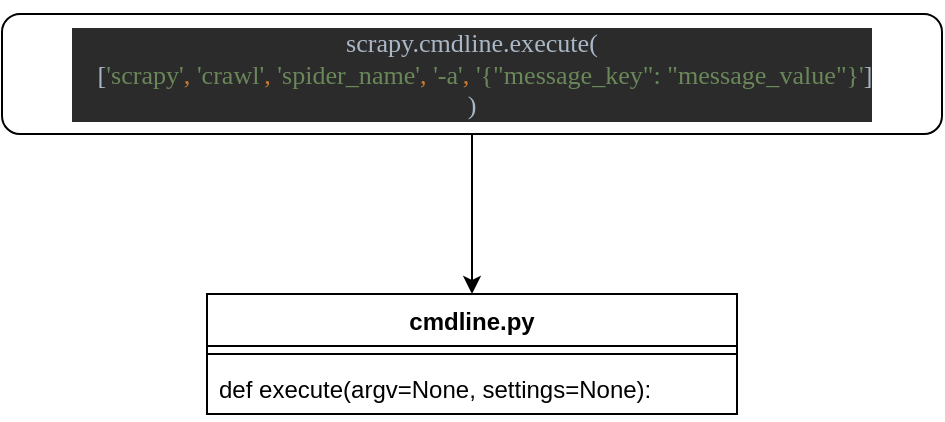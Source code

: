 <mxfile version="18.0.7" type="github">
  <diagram id="C5RBs43oDa-KdzZeNtuy" name="Page-1">
    <mxGraphModel dx="1422" dy="800" grid="1" gridSize="10" guides="1" tooltips="1" connect="1" arrows="1" fold="1" page="1" pageScale="1" pageWidth="827" pageHeight="1169" math="0" shadow="0">
      <root>
        <mxCell id="WIyWlLk6GJQsqaUBKTNV-0" />
        <mxCell id="WIyWlLk6GJQsqaUBKTNV-1" parent="WIyWlLk6GJQsqaUBKTNV-0" />
        <mxCell id="Aom0i5uG0erPfwLOBZmy-6" value="" style="edgeStyle=orthogonalEdgeStyle;rounded=0;orthogonalLoop=1;jettySize=auto;html=1;" edge="1" parent="WIyWlLk6GJQsqaUBKTNV-1" source="Aom0i5uG0erPfwLOBZmy-2">
          <mxGeometry relative="1" as="geometry">
            <mxPoint x="295" y="170" as="targetPoint" />
          </mxGeometry>
        </mxCell>
        <mxCell id="Aom0i5uG0erPfwLOBZmy-2" value="&lt;pre style=&quot;background-color:#2b2b2b;color:#a9b7c6;font-family:&#39;JetBrains Mono&#39;;font-size:9.8pt;&quot;&gt;scrapy.cmdline.execute(&lt;br&gt;    [&lt;span style=&quot;color:#6a8759;&quot;&gt;&#39;scrapy&#39;&lt;/span&gt;&lt;span style=&quot;color:#cc7832;&quot;&gt;, &lt;/span&gt;&lt;span style=&quot;color:#6a8759;&quot;&gt;&#39;crawl&#39;&lt;/span&gt;&lt;span style=&quot;color:#cc7832;&quot;&gt;, &lt;/span&gt;&lt;span style=&quot;color:#6a8759;&quot;&gt;&#39;spider_name&#39;&lt;/span&gt;&lt;span style=&quot;color:#cc7832;&quot;&gt;, &lt;/span&gt;&lt;span style=&quot;color:#6a8759;&quot;&gt;&#39;-a&#39;&lt;/span&gt;&lt;span style=&quot;color:#cc7832;&quot;&gt;, &lt;/span&gt;&lt;span style=&quot;color:#6a8759;&quot;&gt;&#39;{&quot;message_key&quot;: &quot;message_value&quot;}&#39;&lt;/span&gt;]&lt;br&gt;)&lt;/pre&gt;" style="rounded=1;whiteSpace=wrap;html=1;" vertex="1" parent="WIyWlLk6GJQsqaUBKTNV-1">
          <mxGeometry x="60" y="30" width="470" height="60" as="geometry" />
        </mxCell>
        <mxCell id="Aom0i5uG0erPfwLOBZmy-7" value="cmdline.py" style="swimlane;fontStyle=1;align=center;verticalAlign=top;childLayout=stackLayout;horizontal=1;startSize=26;horizontalStack=0;resizeParent=1;resizeParentMax=0;resizeLast=0;collapsible=1;marginBottom=0;" vertex="1" parent="WIyWlLk6GJQsqaUBKTNV-1">
          <mxGeometry x="162.5" y="170" width="265" height="60" as="geometry" />
        </mxCell>
        <mxCell id="Aom0i5uG0erPfwLOBZmy-9" value="" style="line;strokeWidth=1;fillColor=none;align=left;verticalAlign=middle;spacingTop=-1;spacingLeft=3;spacingRight=3;rotatable=0;labelPosition=right;points=[];portConstraint=eastwest;" vertex="1" parent="Aom0i5uG0erPfwLOBZmy-7">
          <mxGeometry y="26" width="265" height="8" as="geometry" />
        </mxCell>
        <mxCell id="Aom0i5uG0erPfwLOBZmy-10" value="def execute(argv=None, settings=None):" style="text;strokeColor=none;fillColor=none;align=left;verticalAlign=top;spacingLeft=4;spacingRight=4;overflow=hidden;rotatable=0;points=[[0,0.5],[1,0.5]];portConstraint=eastwest;" vertex="1" parent="Aom0i5uG0erPfwLOBZmy-7">
          <mxGeometry y="34" width="265" height="26" as="geometry" />
        </mxCell>
      </root>
    </mxGraphModel>
  </diagram>
</mxfile>
